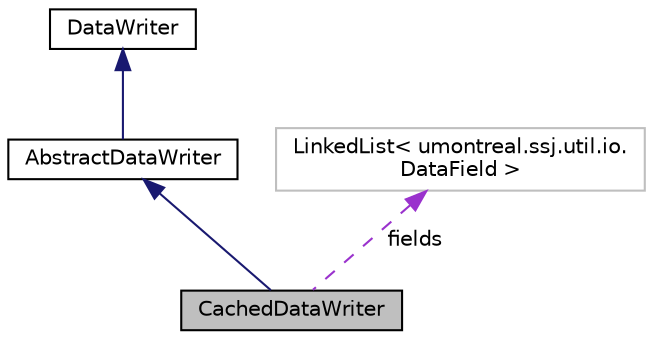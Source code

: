 digraph "CachedDataWriter"
{
 // INTERACTIVE_SVG=YES
  bgcolor="transparent";
  edge [fontname="Helvetica",fontsize="10",labelfontname="Helvetica",labelfontsize="10"];
  node [fontname="Helvetica",fontsize="10",shape=record];
  Node4 [label="CachedDataWriter",height=0.2,width=0.4,color="black", fillcolor="grey75", style="filled", fontcolor="black"];
  Node5 -> Node4 [dir="back",color="midnightblue",fontsize="10",style="solid",fontname="Helvetica"];
  Node5 [label="AbstractDataWriter",height=0.2,width=0.4,color="black",URL="$dc/da4/classumontreal_1_1ssj_1_1util_1_1io_1_1AbstractDataWriter.html",tooltip="This abstract class implements shared functionality for data writers. "];
  Node6 -> Node5 [dir="back",color="midnightblue",fontsize="10",style="solid",fontname="Helvetica"];
  Node6 [label="DataWriter",height=0.2,width=0.4,color="black",URL="$db/df2/interfaceumontreal_1_1ssj_1_1util_1_1io_1_1DataWriter.html",tooltip="Data writer interface. "];
  Node7 -> Node4 [dir="back",color="darkorchid3",fontsize="10",style="dashed",label=" fields" ,fontname="Helvetica"];
  Node7 [label="LinkedList\< umontreal.ssj.util.io.\lDataField \>",height=0.2,width=0.4,color="grey75"];
}
